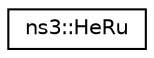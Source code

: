 digraph "Graphical Class Hierarchy"
{
 // LATEX_PDF_SIZE
  edge [fontname="Helvetica",fontsize="10",labelfontname="Helvetica",labelfontsize="10"];
  node [fontname="Helvetica",fontsize="10",shape=record];
  rankdir="LR";
  Node0 [label="ns3::HeRu",height=0.2,width=0.4,color="black", fillcolor="white", style="filled",URL="$classns3_1_1_he_ru.html",tooltip="This class stores the subcarrier groups of all the available HE RUs."];
}

